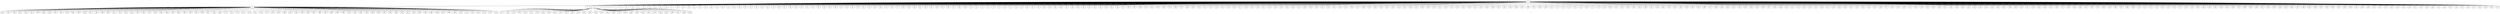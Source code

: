 
graph graphname {
    0 -- 1
0 -- 2
0 -- 3
0 -- 4
0 -- 5
0 -- 6
0 -- 7
0 -- 8
0 -- 9
0 -- 10
0 -- 11
0 -- 12
0 -- 13
0 -- 14
0 -- 15
0 -- 16
0 -- 17
0 -- 18
0 -- 19
0 -- 20
0 -- 21
0 -- 22
0 -- 23
0 -- 24
0 -- 25
0 -- 26
0 -- 27
0 -- 28
0 -- 29
0 -- 30
0 -- 31
0 -- 32
0 -- 33
0 -- 34
0 -- 35
0 -- 36
0 -- 37
0 -- 38
0 -- 39
0 -- 40
0 -- 41
0 -- 42
0 -- 43
0 -- 44
0 -- 45
0 -- 46
0 -- 47
0 -- 48
0 -- 49
0 -- 50
0 -- 51
0 -- 52
0 -- 53
0 -- 54
0 -- 55
0 -- 56
0 -- 57
0 -- 58
0 -- 59
0 -- 60
0 -- 61
0 -- 62
0 -- 63
0 -- 64
0 -- 65
0 -- 66
0 -- 67
0 -- 68
0 -- 69
0 -- 70
0 -- 71
0 -- 72
0 -- 73
0 -- 74
0 -- 75
0 -- 76
0 -- 77
0 -- 78
0 -- 79
0 -- 80
0 -- 81
0 -- 82
0 -- 83
0 -- 84
0 -- 85
0 -- 86
0 -- 87
0 -- 88
0 -- 89
0 -- 90
0 -- 91
0 -- 92
0 -- 93
0 -- 94
0 -- 95
0 -- 96
0 -- 97
0 -- 98
0 -- 99
0 -- 100
0 -- 101
0 -- 102
0 -- 103
0 -- 104
0 -- 105
0 -- 106
0 -- 107
0 -- 108
0 -- 109
0 -- 110
0 -- 111
0 -- 112
0 -- 113
0 -- 114
0 -- 115
0 -- 116
0 -- 117
0 -- 118
0 -- 119
0 -- 120
0 -- 121
0 -- 122
0 -- 123
0 -- 124
0 -- 125
0 -- 126
0 -- 127
0 -- 128
0 -- 129
0 -- 130
0 -- 131
0 -- 132
0 -- 133
0 -- 134
0 -- 135
0 -- 136
0 -- 137
0 -- 138
0 -- 139
0 -- 140
0 -- 141
0 -- 142
0 -- 143
0 -- 144
0 -- 145
0 -- 146
0 -- 147
0 -- 148
0 -- 149
0 -- 150
0 -- 151
0 -- 152
0 -- 153
0 -- 154
0 -- 155
0 -- 156
0 -- 157
0 -- 158
0 -- 159
0 -- 160
0 -- 161
0 -- 162
0 -- 163
0 -- 164
0 -- 165
0 -- 166
0 -- 167
0 -- 168
0 -- 169
0 -- 170
0 -- 171
0 -- 172
0 -- 173
0 -- 174
0 -- 175
0 -- 176
0 -- 177
0 -- 178
0 -- 179
0 -- 180
0 -- 181
0 -- 182
0 -- 183
0 -- 184
0 -- 185
0 -- 186
0 -- 187
0 -- 188
0 -- 189
0 -- 190
0 -- 191
0 -- 192
0 -- 193
0 -- 194
0 -- 195
0 -- 196
0 -- 197
0 -- 198
0 -- 199
0 -- 200
0 -- 201
0 -- 202
0 -- 203
0 -- 204
0 -- 205
0 -- 206
0 -- 207
0 -- 208
0 -- 209
0 -- 210
0 -- 211
0 -- 212
0 -- 213
0 -- 214
0 -- 215
0 -- 216
0 -- 217
0 -- 218
0 -- 219
0 -- 220
0 -- 221
0 -- 222
0 -- 223
0 -- 224
0 -- 225
0 -- 226
0 -- 227
0 -- 228
0 -- 229
0 -- 230
0 -- 231
0 -- 232
0 -- 233
0 -- 234
0 -- 235
0 -- 236
0 -- 237
0 -- 238
0 -- 239
0 -- 240
0 -- 241
0 -- 242
0 -- 243
0 -- 244
0 -- 245
0 -- 246
0 -- 247
0 -- 248
0 -- 249
0 -- 250
0 -- 251
0 -- 252
0 -- 253
0 -- 254
0 -- 255
0 -- 256
0 -- 257
0 -- 258
0 -- 259
0 -- 260
0 -- 261
0 -- 262
0 -- 263
0 -- 264
0 -- 265
0 -- 266
0 -- 267
0 -- 268
0 -- 269
0 -- 270
0 -- 271
0 -- 272
0 -- 273
0 -- 274
0 -- 275
0 -- 276
0 -- 277
0 -- 278
0 -- 279
0 -- 280
0 -- 281
0 -- 282
0 -- 283
0 -- 284
0 -- 285
0 -- 286
0 -- 287
0 -- 288
0 -- 289
0 -- 290
0 -- 291
0 -- 292
0 -- 293
0 -- 294
0 -- 295
0 -- 296
0 -- 297
0 -- 298
0 -- 299
0 -- 300
0 -- 301
0 -- 302
0 -- 303
0 -- 304
0 -- 305
0 -- 306
0 -- 307
0 -- 308
0 -- 309
0 -- 310
0 -- 311
0 -- 312
0 -- 313
0 -- 314
0 -- 315
0 -- 316
0 -- 317
0 -- 318
0 -- 319
0 -- 320
0 -- 321
0 -- 322
0 -- 323
0 -- 324
0 -- 325
0 -- 326
0 -- 327
0 -- 328
0 -- 329
0 -- 330
0 -- 331
1 -- 332
1 -- 333
1 -- 334
1 -- 335
1 -- 336
1 -- 337
1 -- 338
1 -- 339
1 -- 340
1 -- 341
1 -- 342
1 -- 343
1 -- 344
1 -- 345
1 -- 346
1 -- 347
1 -- 348
1 -- 349
1 -- 350
1 -- 351
1 -- 352
1 -- 353
1 -- 354
1 -- 355
1 -- 356
1 -- 357
1 -- 358
1 -- 359
1 -- 360
1 -- 361
1 -- 362
1 -- 363
1 -- 364
1 -- 365
1 -- 366
1 -- 367
1 -- 368
1 -- 369
1 -- 370
1 -- 371
1 -- 372
1 -- 373
1 -- 374
1 -- 375
1 -- 376
1 -- 377
1 -- 378
1 -- 379
1 -- 380
1 -- 381
1 -- 382
1 -- 383
1 -- 384
1 -- 385
1 -- 386
1 -- 387
1 -- 388
1 -- 389
1 -- 390
1 -- 391
1 -- 392
1 -- 393
1 -- 394
1 -- 395
1 -- 396
1 -- 397
1 -- 398
1 -- 399
1 -- 400
1 -- 401
1 -- 402
1 -- 403
1 -- 404
1 -- 405
1 -- 406
1 -- 407
1 -- 408
1 -- 409
1 -- 410
1 -- 411
1 -- 412
1 -- 413
1 -- 414
1 -- 415
1 -- 416
3 -- 417
3 -- 418
3 -- 419
3 -- 420
3 -- 421
3 -- 422
3 -- 423
3 -- 424
3 -- 425
3 -- 426
3 -- 427
3 -- 428
3 -- 429
3 -- 430
3 -- 431
3 -- 432
3 -- 433
3 -- 434
3 -- 435
3 -- 436
3 -- 437
3 -- 438
3 -- 439
3 -- 440
3 -- 441
3 -- 442
3 -- 443
3 -- 444
3 -- 445
3 -- 446
3 -- 447
3 -- 448
3 -- 449

}
